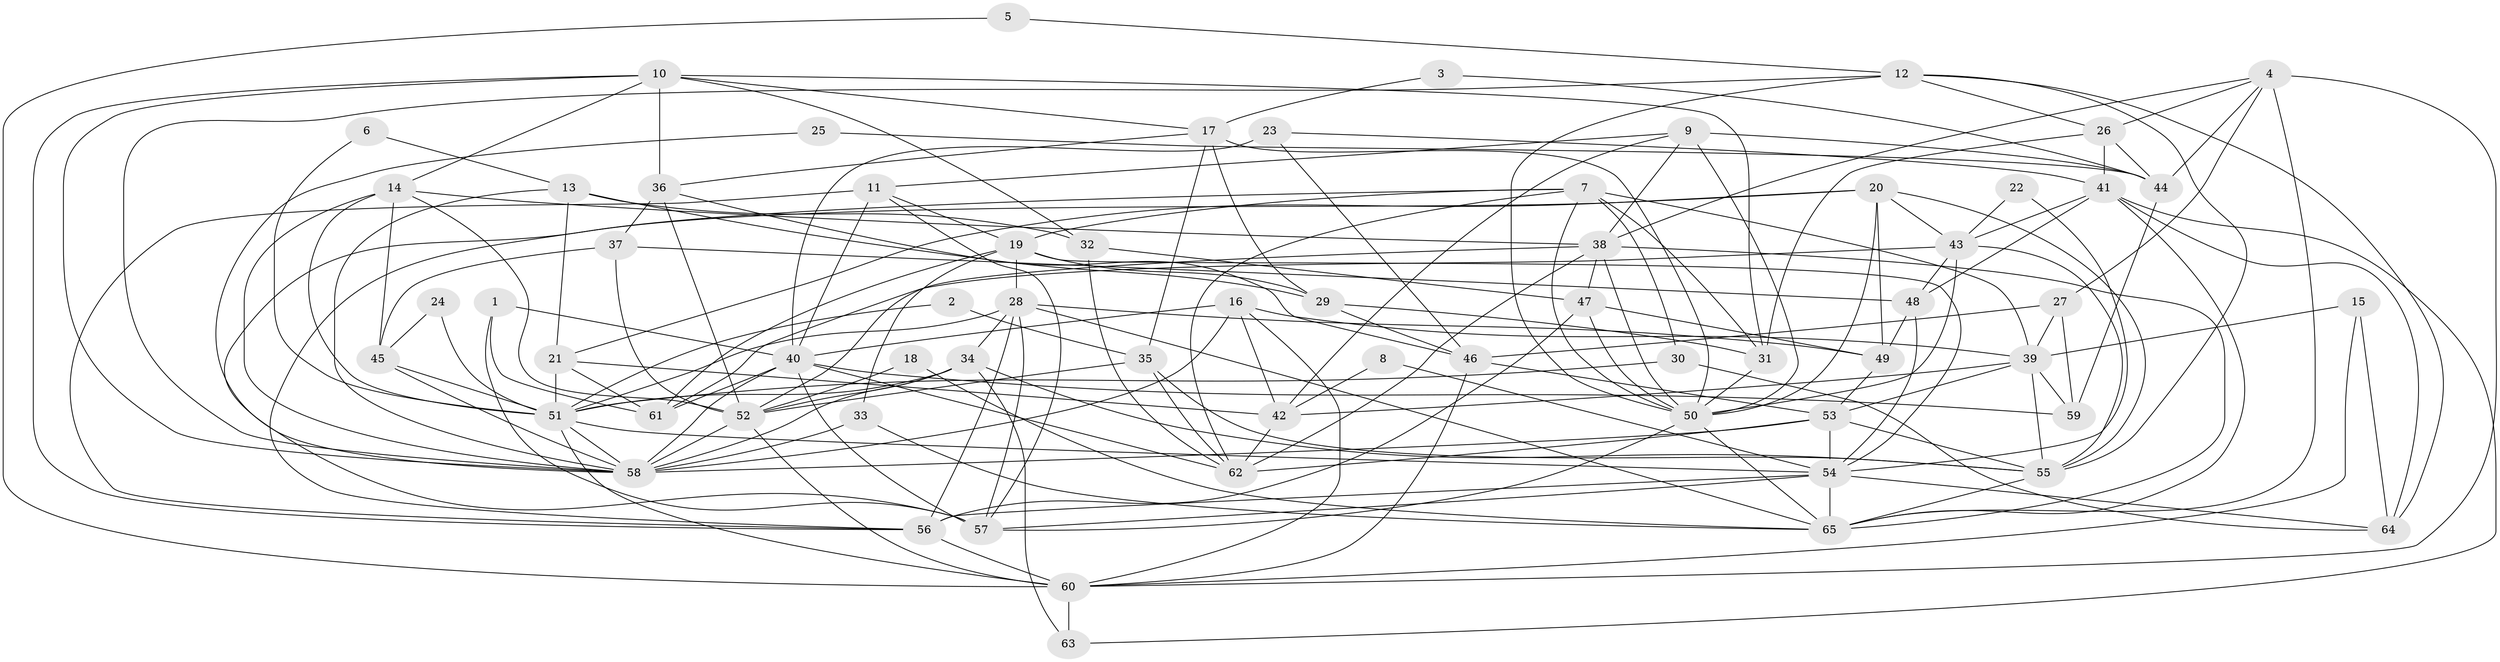 // original degree distribution, {4: 0.24031007751937986, 3: 0.2248062015503876, 5: 0.18604651162790697, 7: 0.023255813953488372, 2: 0.17829457364341086, 6: 0.13178294573643412, 8: 0.015503875968992248}
// Generated by graph-tools (version 1.1) at 2025/50/03/09/25 03:50:09]
// undirected, 65 vertices, 181 edges
graph export_dot {
graph [start="1"]
  node [color=gray90,style=filled];
  1;
  2;
  3;
  4;
  5;
  6;
  7;
  8;
  9;
  10;
  11;
  12;
  13;
  14;
  15;
  16;
  17;
  18;
  19;
  20;
  21;
  22;
  23;
  24;
  25;
  26;
  27;
  28;
  29;
  30;
  31;
  32;
  33;
  34;
  35;
  36;
  37;
  38;
  39;
  40;
  41;
  42;
  43;
  44;
  45;
  46;
  47;
  48;
  49;
  50;
  51;
  52;
  53;
  54;
  55;
  56;
  57;
  58;
  59;
  60;
  61;
  62;
  63;
  64;
  65;
  1 -- 40 [weight=1.0];
  1 -- 57 [weight=1.0];
  1 -- 61 [weight=1.0];
  2 -- 35 [weight=1.0];
  2 -- 51 [weight=1.0];
  3 -- 17 [weight=1.0];
  3 -- 44 [weight=1.0];
  4 -- 26 [weight=1.0];
  4 -- 27 [weight=1.0];
  4 -- 38 [weight=1.0];
  4 -- 44 [weight=1.0];
  4 -- 60 [weight=1.0];
  4 -- 65 [weight=1.0];
  5 -- 12 [weight=1.0];
  5 -- 60 [weight=1.0];
  6 -- 13 [weight=1.0];
  6 -- 51 [weight=1.0];
  7 -- 19 [weight=1.0];
  7 -- 30 [weight=1.0];
  7 -- 31 [weight=1.0];
  7 -- 39 [weight=1.0];
  7 -- 50 [weight=1.0];
  7 -- 57 [weight=1.0];
  7 -- 62 [weight=1.0];
  8 -- 42 [weight=1.0];
  8 -- 54 [weight=1.0];
  9 -- 11 [weight=1.0];
  9 -- 38 [weight=1.0];
  9 -- 42 [weight=1.0];
  9 -- 44 [weight=1.0];
  9 -- 50 [weight=1.0];
  10 -- 14 [weight=1.0];
  10 -- 17 [weight=1.0];
  10 -- 31 [weight=1.0];
  10 -- 32 [weight=1.0];
  10 -- 36 [weight=1.0];
  10 -- 56 [weight=1.0];
  10 -- 58 [weight=1.0];
  11 -- 19 [weight=1.0];
  11 -- 40 [weight=2.0];
  11 -- 56 [weight=1.0];
  11 -- 57 [weight=1.0];
  12 -- 26 [weight=1.0];
  12 -- 50 [weight=1.0];
  12 -- 55 [weight=1.0];
  12 -- 58 [weight=1.0];
  12 -- 64 [weight=1.0];
  13 -- 21 [weight=1.0];
  13 -- 29 [weight=1.0];
  13 -- 32 [weight=1.0];
  13 -- 58 [weight=1.0];
  14 -- 38 [weight=1.0];
  14 -- 45 [weight=1.0];
  14 -- 51 [weight=2.0];
  14 -- 52 [weight=1.0];
  14 -- 58 [weight=1.0];
  15 -- 39 [weight=1.0];
  15 -- 60 [weight=1.0];
  15 -- 64 [weight=1.0];
  16 -- 39 [weight=1.0];
  16 -- 40 [weight=1.0];
  16 -- 42 [weight=1.0];
  16 -- 58 [weight=1.0];
  16 -- 60 [weight=1.0];
  17 -- 29 [weight=1.0];
  17 -- 35 [weight=1.0];
  17 -- 36 [weight=1.0];
  17 -- 50 [weight=1.0];
  18 -- 52 [weight=1.0];
  18 -- 65 [weight=1.0];
  19 -- 28 [weight=1.0];
  19 -- 29 [weight=1.0];
  19 -- 33 [weight=1.0];
  19 -- 54 [weight=1.0];
  19 -- 61 [weight=1.0];
  20 -- 21 [weight=1.0];
  20 -- 43 [weight=1.0];
  20 -- 49 [weight=1.0];
  20 -- 50 [weight=1.0];
  20 -- 55 [weight=1.0];
  20 -- 56 [weight=1.0];
  21 -- 42 [weight=1.0];
  21 -- 51 [weight=1.0];
  21 -- 61 [weight=1.0];
  22 -- 43 [weight=1.0];
  22 -- 54 [weight=1.0];
  23 -- 40 [weight=2.0];
  23 -- 41 [weight=1.0];
  23 -- 46 [weight=1.0];
  24 -- 45 [weight=1.0];
  24 -- 51 [weight=1.0];
  25 -- 44 [weight=1.0];
  25 -- 58 [weight=1.0];
  26 -- 31 [weight=1.0];
  26 -- 41 [weight=1.0];
  26 -- 44 [weight=1.0];
  27 -- 39 [weight=1.0];
  27 -- 46 [weight=1.0];
  27 -- 59 [weight=1.0];
  28 -- 34 [weight=1.0];
  28 -- 49 [weight=1.0];
  28 -- 51 [weight=1.0];
  28 -- 56 [weight=1.0];
  28 -- 57 [weight=1.0];
  28 -- 65 [weight=1.0];
  29 -- 31 [weight=1.0];
  29 -- 46 [weight=1.0];
  30 -- 51 [weight=1.0];
  30 -- 64 [weight=1.0];
  31 -- 50 [weight=1.0];
  32 -- 47 [weight=1.0];
  32 -- 62 [weight=1.0];
  33 -- 58 [weight=1.0];
  33 -- 65 [weight=1.0];
  34 -- 51 [weight=1.0];
  34 -- 52 [weight=1.0];
  34 -- 55 [weight=1.0];
  34 -- 58 [weight=1.0];
  34 -- 63 [weight=1.0];
  35 -- 52 [weight=1.0];
  35 -- 55 [weight=1.0];
  35 -- 62 [weight=1.0];
  36 -- 37 [weight=1.0];
  36 -- 46 [weight=1.0];
  36 -- 52 [weight=2.0];
  37 -- 45 [weight=1.0];
  37 -- 48 [weight=1.0];
  37 -- 52 [weight=1.0];
  38 -- 47 [weight=1.0];
  38 -- 50 [weight=1.0];
  38 -- 52 [weight=1.0];
  38 -- 62 [weight=1.0];
  38 -- 65 [weight=1.0];
  39 -- 42 [weight=1.0];
  39 -- 53 [weight=1.0];
  39 -- 55 [weight=1.0];
  39 -- 59 [weight=1.0];
  40 -- 57 [weight=1.0];
  40 -- 58 [weight=1.0];
  40 -- 59 [weight=1.0];
  40 -- 61 [weight=1.0];
  40 -- 62 [weight=1.0];
  41 -- 43 [weight=1.0];
  41 -- 48 [weight=1.0];
  41 -- 63 [weight=1.0];
  41 -- 64 [weight=1.0];
  41 -- 65 [weight=1.0];
  42 -- 62 [weight=1.0];
  43 -- 48 [weight=1.0];
  43 -- 50 [weight=1.0];
  43 -- 55 [weight=1.0];
  43 -- 61 [weight=1.0];
  44 -- 59 [weight=1.0];
  45 -- 51 [weight=1.0];
  45 -- 58 [weight=1.0];
  46 -- 53 [weight=1.0];
  46 -- 60 [weight=1.0];
  47 -- 49 [weight=1.0];
  47 -- 50 [weight=1.0];
  47 -- 56 [weight=1.0];
  48 -- 49 [weight=1.0];
  48 -- 54 [weight=1.0];
  49 -- 53 [weight=1.0];
  50 -- 57 [weight=2.0];
  50 -- 65 [weight=1.0];
  51 -- 54 [weight=1.0];
  51 -- 58 [weight=1.0];
  51 -- 60 [weight=1.0];
  52 -- 58 [weight=2.0];
  52 -- 60 [weight=2.0];
  53 -- 54 [weight=1.0];
  53 -- 55 [weight=1.0];
  53 -- 58 [weight=1.0];
  53 -- 62 [weight=1.0];
  54 -- 56 [weight=1.0];
  54 -- 57 [weight=1.0];
  54 -- 64 [weight=1.0];
  54 -- 65 [weight=1.0];
  55 -- 65 [weight=1.0];
  56 -- 60 [weight=1.0];
  60 -- 63 [weight=1.0];
}
